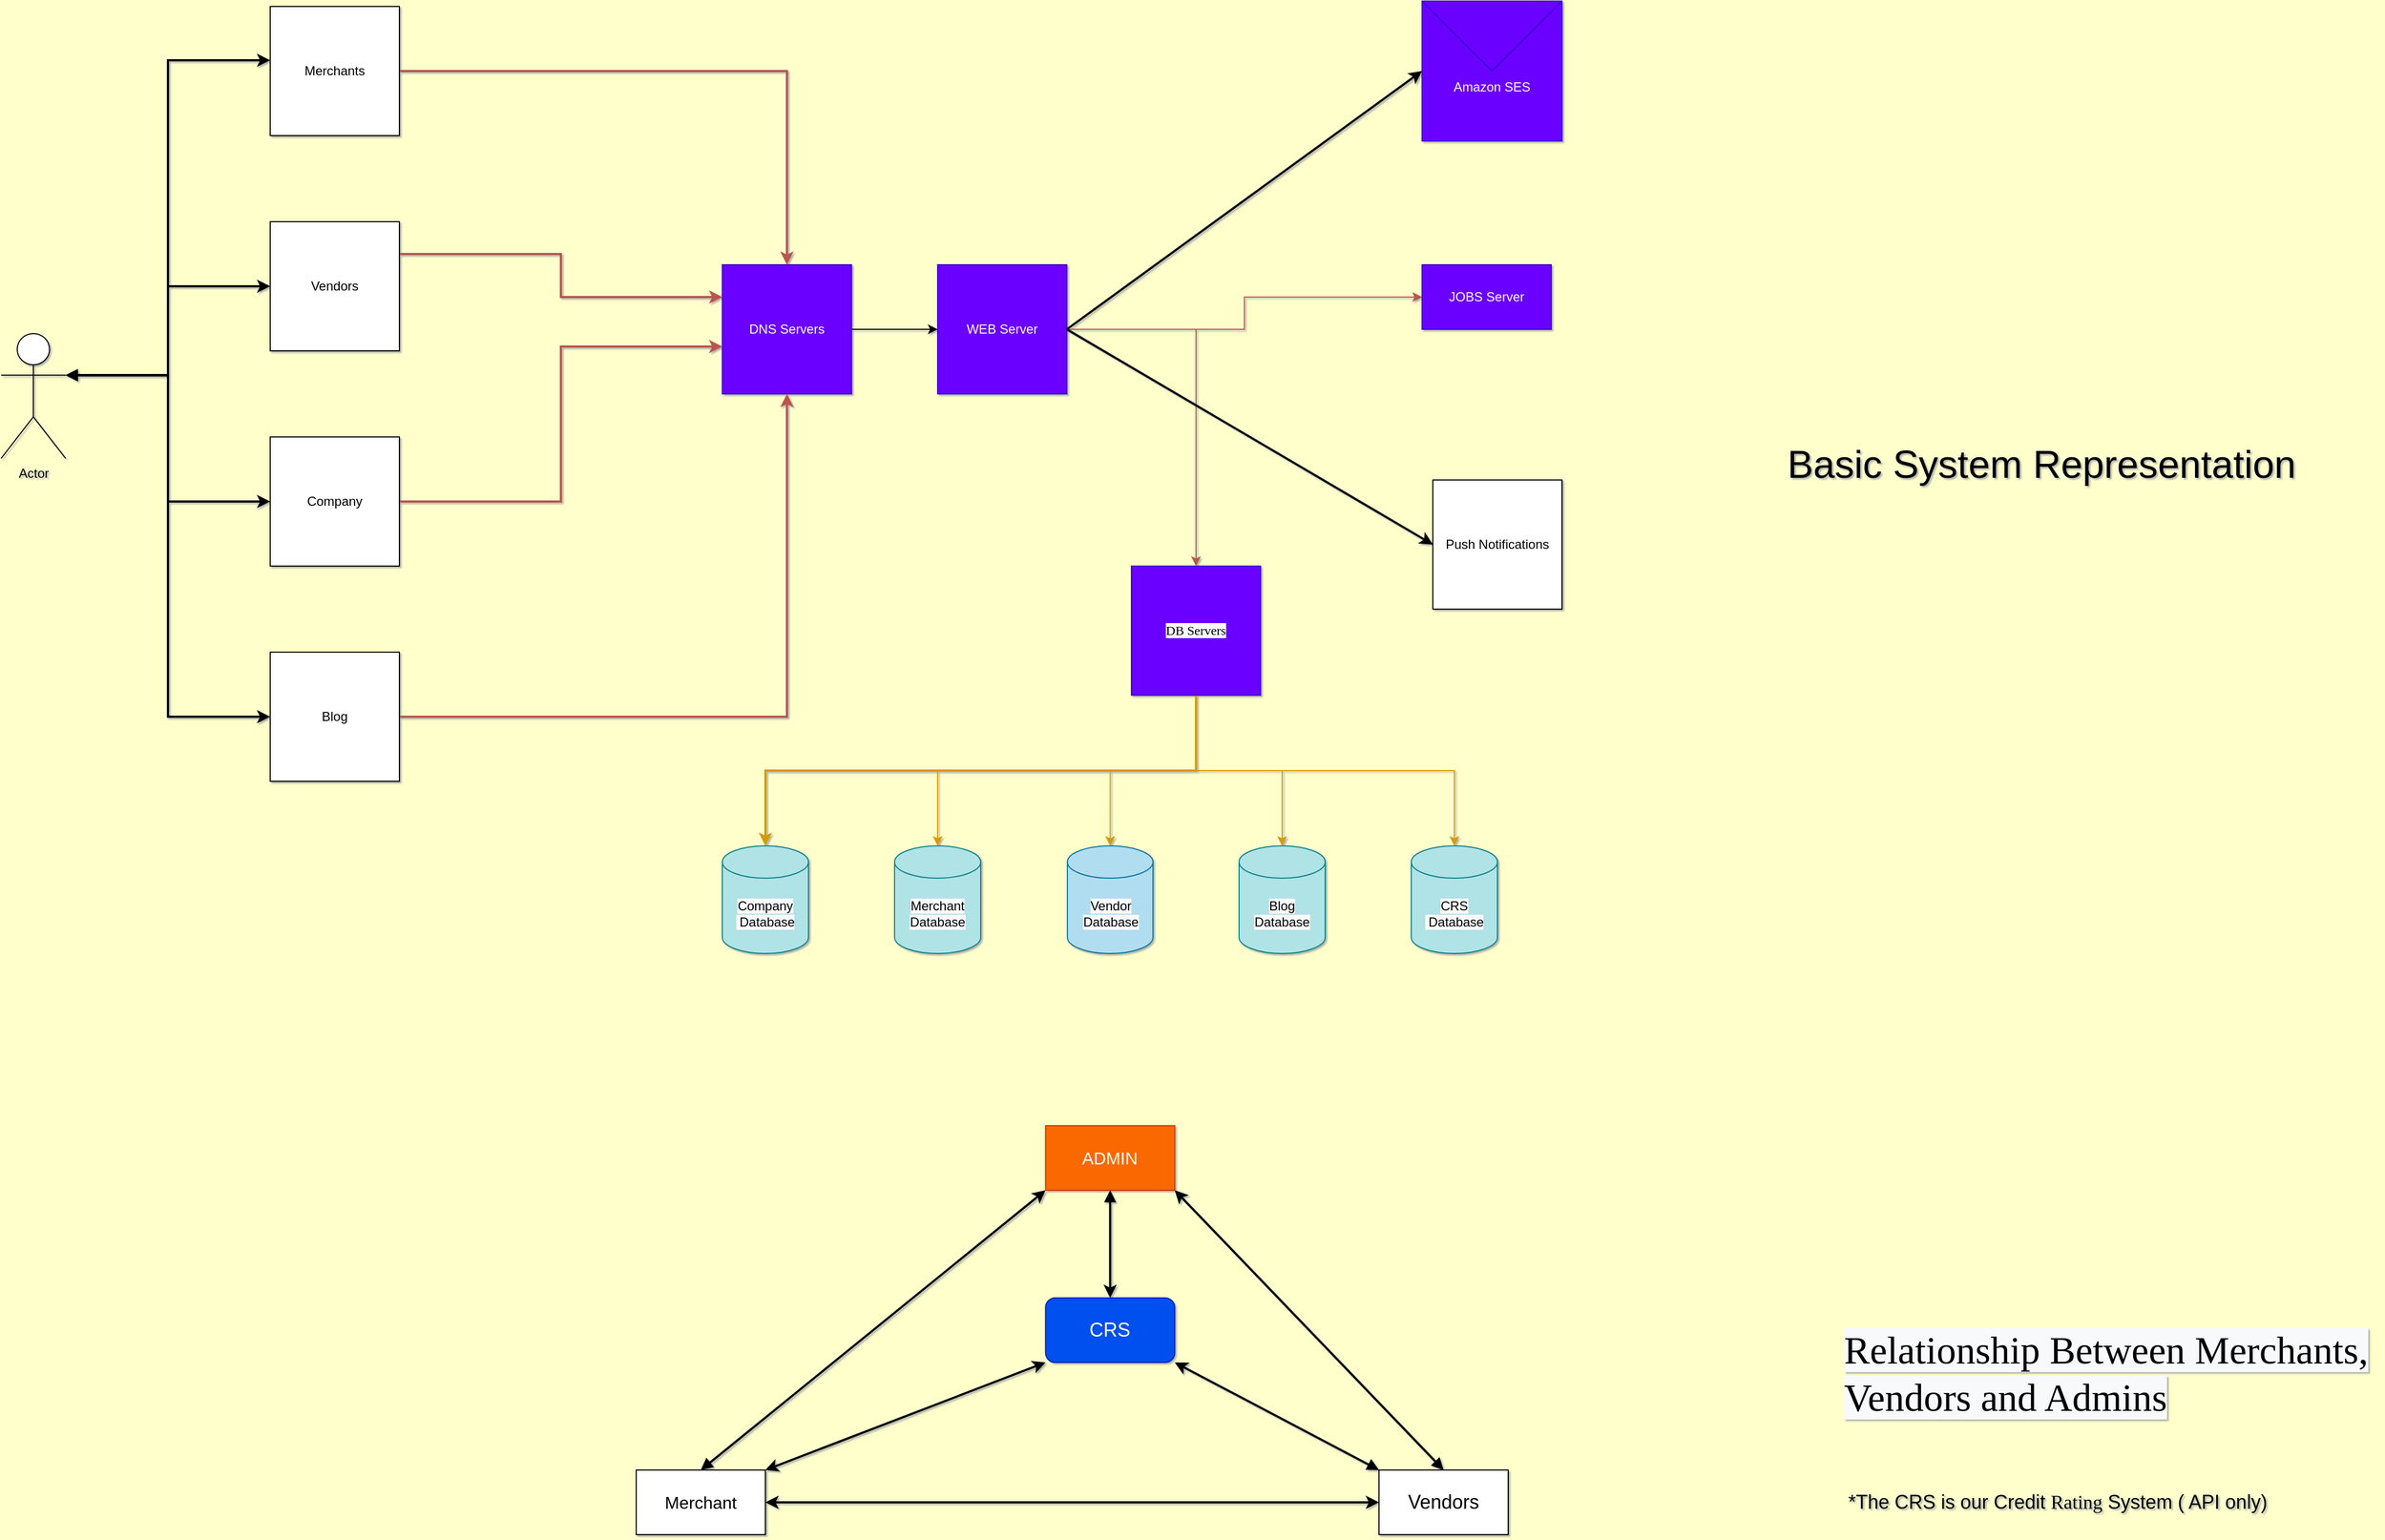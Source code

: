 <mxfile version="13.9.2" type="github" pages="2">
  <diagram id="Dn0wOxLBmENqeKxKqZvE" name="Page-1">
    <mxGraphModel dx="1310" dy="870" grid="1" gridSize="10" guides="1" tooltips="1" connect="1" arrows="1" fold="1" page="1" pageScale="1" pageWidth="1169" pageHeight="827" background="#FFFFCC" math="0" shadow="1">
      <root>
        <mxCell id="0" />
        <mxCell id="1" parent="0" />
        <mxCell id="Uhuhm2NpRg7gFNqSgzds-164" value="" style="edgeStyle=orthogonalEdgeStyle;rounded=0;orthogonalLoop=1;jettySize=auto;html=1;" edge="1" parent="1" source="Uhuhm2NpRg7gFNqSgzds-71" target="Uhuhm2NpRg7gFNqSgzds-163">
          <mxGeometry relative="1" as="geometry" />
        </mxCell>
        <mxCell id="Uhuhm2NpRg7gFNqSgzds-71" value="DNS Servers" style="whiteSpace=wrap;html=1;fillColor=#6a00ff;strokeColor=#3700CC;fontColor=#ffffff;" vertex="1" parent="1">
          <mxGeometry x="700" y="320" width="120" height="120" as="geometry" />
        </mxCell>
        <mxCell id="Uhuhm2NpRg7gFNqSgzds-159" style="edgeStyle=orthogonalEdgeStyle;rounded=0;orthogonalLoop=1;jettySize=auto;html=1;exitX=1;exitY=0.25;exitDx=0;exitDy=0;entryX=0;entryY=0.25;entryDx=0;entryDy=0;gradientColor=#ea6b66;fillColor=#f8cecc;strokeColor=#b85450;strokeWidth=2;" edge="1" parent="1" source="Uhuhm2NpRg7gFNqSgzds-83" target="Uhuhm2NpRg7gFNqSgzds-71">
          <mxGeometry relative="1" as="geometry" />
        </mxCell>
        <mxCell id="Uhuhm2NpRg7gFNqSgzds-83" value="Vendors" style="whiteSpace=wrap;html=1;aspect=fixed;" vertex="1" parent="1">
          <mxGeometry x="280" y="280" width="120" height="120" as="geometry" />
        </mxCell>
        <mxCell id="Uhuhm2NpRg7gFNqSgzds-158" value="" style="edgeStyle=orthogonalEdgeStyle;rounded=0;orthogonalLoop=1;jettySize=auto;html=1;exitX=1;exitY=0.5;exitDx=0;exitDy=0;entryX=0.5;entryY=0;entryDx=0;entryDy=0;gradientColor=#ea6b66;fillColor=#f8cecc;strokeColor=#b85450;strokeWidth=2;" edge="1" parent="1" source="Uhuhm2NpRg7gFNqSgzds-84" target="Uhuhm2NpRg7gFNqSgzds-71">
          <mxGeometry x="-0.185" relative="1" as="geometry">
            <mxPoint as="offset" />
          </mxGeometry>
        </mxCell>
        <mxCell id="Uhuhm2NpRg7gFNqSgzds-84" value="Merchants" style="whiteSpace=wrap;html=1;aspect=fixed;" vertex="1" parent="1">
          <mxGeometry x="280" y="80" width="120" height="120" as="geometry" />
        </mxCell>
        <mxCell id="Uhuhm2NpRg7gFNqSgzds-166" style="edgeStyle=orthogonalEdgeStyle;rounded=0;orthogonalLoop=1;jettySize=auto;html=1;exitX=0.5;exitY=1;exitDx=0;exitDy=0;entryX=0.5;entryY=0;entryDx=0;entryDy=0;entryPerimeter=0;fillColor=#ffe6cc;strokeColor=#d79b00;strokeWidth=2;" edge="1" parent="1" source="Uhuhm2NpRg7gFNqSgzds-130" target="Uhuhm2NpRg7gFNqSgzds-150">
          <mxGeometry relative="1" as="geometry" />
        </mxCell>
        <mxCell id="Uhuhm2NpRg7gFNqSgzds-168" style="edgeStyle=orthogonalEdgeStyle;rounded=0;orthogonalLoop=1;jettySize=auto;html=1;exitX=0.5;exitY=1;exitDx=0;exitDy=0;entryX=0.5;entryY=0;entryDx=0;entryDy=0;entryPerimeter=0;fillColor=#ffe6cc;strokeColor=#d79b00;" edge="1" parent="1" source="Uhuhm2NpRg7gFNqSgzds-130" target="Uhuhm2NpRg7gFNqSgzds-141">
          <mxGeometry relative="1" as="geometry" />
        </mxCell>
        <mxCell id="Uhuhm2NpRg7gFNqSgzds-169" style="edgeStyle=orthogonalEdgeStyle;rounded=0;orthogonalLoop=1;jettySize=auto;html=1;exitX=0.5;exitY=1;exitDx=0;exitDy=0;entryX=0.5;entryY=0;entryDx=0;entryDy=0;entryPerimeter=0;fillColor=#ffe6cc;strokeColor=#d79b00;" edge="1" parent="1" source="Uhuhm2NpRg7gFNqSgzds-130" target="Uhuhm2NpRg7gFNqSgzds-142">
          <mxGeometry relative="1" as="geometry" />
        </mxCell>
        <mxCell id="Uhuhm2NpRg7gFNqSgzds-170" style="edgeStyle=orthogonalEdgeStyle;rounded=0;orthogonalLoop=1;jettySize=auto;html=1;exitX=0.5;exitY=1;exitDx=0;exitDy=0;entryX=0.5;entryY=0;entryDx=0;entryDy=0;entryPerimeter=0;fillColor=#ffe6cc;strokeColor=#d79b00;" edge="1" parent="1" source="Uhuhm2NpRg7gFNqSgzds-130" target="Uhuhm2NpRg7gFNqSgzds-143">
          <mxGeometry relative="1" as="geometry" />
        </mxCell>
        <mxCell id="Uhuhm2NpRg7gFNqSgzds-171" style="edgeStyle=orthogonalEdgeStyle;rounded=0;orthogonalLoop=1;jettySize=auto;html=1;exitX=0.5;exitY=1;exitDx=0;exitDy=0;entryX=0.5;entryY=0;entryDx=0;entryDy=0;entryPerimeter=0;fillColor=#ffe6cc;strokeColor=#d79b00;" edge="1" parent="1" source="Uhuhm2NpRg7gFNqSgzds-130" target="Uhuhm2NpRg7gFNqSgzds-144">
          <mxGeometry relative="1" as="geometry" />
        </mxCell>
        <mxCell id="Uhuhm2NpRg7gFNqSgzds-130" value="&lt;span style=&quot;color: rgb(0 , 0 , 0) ; font-size: 12px ; font-style: normal ; font-weight: 400 ; letter-spacing: normal ; text-align: center ; text-indent: 0px ; text-transform: none ; word-spacing: 0px ; background-color: rgb(248 , 249 , 250) ; display: inline ; float: none&quot;&gt;&lt;font face=&quot;Verdana&quot;&gt;DB Servers&lt;/font&gt;&lt;br&gt;&lt;/span&gt;" style="whiteSpace=wrap;html=1;aspect=fixed;fillColor=#6a00ff;strokeColor=#3700CC;fontColor=#ffffff;" vertex="1" parent="1">
          <mxGeometry x="1080" y="600" width="120" height="120" as="geometry" />
        </mxCell>
        <mxCell id="Uhuhm2NpRg7gFNqSgzds-141" value="&lt;meta charset=&quot;utf-8&quot;&gt;&lt;span style=&quot;color: rgb(0, 0, 0); font-family: helvetica; font-size: 12px; font-style: normal; font-weight: 400; letter-spacing: normal; text-align: center; text-indent: 0px; text-transform: none; word-spacing: 0px; background-color: rgb(248, 249, 250); display: inline; float: none;&quot;&gt;Merchant Database&lt;/span&gt;" style="shape=cylinder3;whiteSpace=wrap;html=1;boundedLbl=1;backgroundOutline=1;size=15;fillColor=#b0e3e6;strokeColor=#0e8088;" vertex="1" parent="1">
          <mxGeometry x="860" y="860" width="80" height="100" as="geometry" />
        </mxCell>
        <mxCell id="Uhuhm2NpRg7gFNqSgzds-142" value="&lt;span style=&quot;color: rgb(0 , 0 , 0) ; font-family: &amp;#34;helvetica&amp;#34; ; font-size: 12px ; font-style: normal ; font-weight: 400 ; letter-spacing: normal ; text-align: center ; text-indent: 0px ; text-transform: none ; word-spacing: 0px ; background-color: rgb(248 , 249 , 250) ; display: inline ; float: none&quot;&gt;Vendor Database&lt;/span&gt;" style="shape=cylinder3;whiteSpace=wrap;html=1;boundedLbl=1;backgroundOutline=1;size=15;fillColor=#b1ddf0;strokeColor=#10739e;" vertex="1" parent="1">
          <mxGeometry x="1020.5" y="860" width="79.5" height="100" as="geometry" />
        </mxCell>
        <mxCell id="Uhuhm2NpRg7gFNqSgzds-143" value="&lt;span style=&quot;color: rgb(0 , 0 , 0) ; font-family: &amp;#34;helvetica&amp;#34; ; font-size: 12px ; font-style: normal ; font-weight: 400 ; letter-spacing: normal ; text-align: center ; text-indent: 0px ; text-transform: none ; word-spacing: 0px ; background-color: rgb(248 , 249 , 250) ; display: inline ; float: none&quot;&gt;Blog Database&lt;/span&gt;" style="shape=cylinder3;whiteSpace=wrap;html=1;boundedLbl=1;backgroundOutline=1;size=15;fillColor=#b0e3e6;strokeColor=#0e8088;" vertex="1" parent="1">
          <mxGeometry x="1180" y="860" width="80" height="100" as="geometry" />
        </mxCell>
        <mxCell id="Uhuhm2NpRg7gFNqSgzds-144" value="&lt;span style=&quot;color: rgb(0 , 0 , 0) ; font-family: &amp;#34;helvetica&amp;#34; ; font-size: 12px ; font-style: normal ; font-weight: 400 ; letter-spacing: normal ; text-align: center ; text-indent: 0px ; text-transform: none ; word-spacing: 0px ; background-color: rgb(248 , 249 , 250) ; display: inline ; float: none&quot;&gt;CRS&lt;br&gt;&amp;nbsp;Database&lt;/span&gt;" style="shape=cylinder3;whiteSpace=wrap;html=1;boundedLbl=1;backgroundOutline=1;size=15;fillColor=#b0e3e6;strokeColor=#0e8088;" vertex="1" parent="1">
          <mxGeometry x="1340" y="860" width="80" height="100" as="geometry" />
        </mxCell>
        <mxCell id="Uhuhm2NpRg7gFNqSgzds-150" value="&lt;span style=&quot;color: rgb(0 , 0 , 0) ; font-family: &amp;#34;helvetica&amp;#34; ; font-size: 12px ; font-style: normal ; font-weight: 400 ; letter-spacing: normal ; text-align: center ; text-indent: 0px ; text-transform: none ; word-spacing: 0px ; background-color: rgb(248 , 249 , 250) ; display: inline ; float: none&quot;&gt;Company&lt;br&gt;&amp;nbsp;Database&lt;/span&gt;" style="shape=cylinder3;whiteSpace=wrap;html=1;boundedLbl=1;backgroundOutline=1;size=15;fillColor=#b0e3e6;strokeColor=#0e8088;" vertex="1" parent="1">
          <mxGeometry x="700" y="860" width="80" height="100" as="geometry" />
        </mxCell>
        <mxCell id="Uhuhm2NpRg7gFNqSgzds-160" style="edgeStyle=orthogonalEdgeStyle;rounded=0;orthogonalLoop=1;jettySize=auto;html=1;exitX=1;exitY=0.5;exitDx=0;exitDy=0;entryX=0;entryY=0.633;entryDx=0;entryDy=0;entryPerimeter=0;gradientColor=#ea6b66;fillColor=#f8cecc;strokeColor=#b85450;strokeWidth=2;" edge="1" parent="1" source="Uhuhm2NpRg7gFNqSgzds-151" target="Uhuhm2NpRg7gFNqSgzds-71">
          <mxGeometry relative="1" as="geometry" />
        </mxCell>
        <mxCell id="Uhuhm2NpRg7gFNqSgzds-151" value="Company" style="whiteSpace=wrap;html=1;aspect=fixed;" vertex="1" parent="1">
          <mxGeometry x="280" y="480" width="120" height="120" as="geometry" />
        </mxCell>
        <mxCell id="Uhuhm2NpRg7gFNqSgzds-161" style="edgeStyle=orthogonalEdgeStyle;rounded=0;orthogonalLoop=1;jettySize=auto;html=1;exitX=1;exitY=0.5;exitDx=0;exitDy=0;entryX=0.5;entryY=1;entryDx=0;entryDy=0;fillColor=#f8cecc;gradientColor=#ea6b66;strokeColor=#b85450;strokeWidth=2;" edge="1" parent="1" source="Uhuhm2NpRg7gFNqSgzds-152" target="Uhuhm2NpRg7gFNqSgzds-71">
          <mxGeometry relative="1" as="geometry" />
        </mxCell>
        <mxCell id="Uhuhm2NpRg7gFNqSgzds-152" value="Blog" style="whiteSpace=wrap;html=1;aspect=fixed;" vertex="1" parent="1">
          <mxGeometry x="280" y="680" width="120" height="120" as="geometry" />
        </mxCell>
        <mxCell id="Uhuhm2NpRg7gFNqSgzds-165" style="edgeStyle=orthogonalEdgeStyle;rounded=0;orthogonalLoop=1;jettySize=auto;html=1;exitX=1;exitY=0.5;exitDx=0;exitDy=0;entryX=0.5;entryY=0;entryDx=0;entryDy=0;fillColor=#f8cecc;strokeColor=#b85450;" edge="1" parent="1" source="Uhuhm2NpRg7gFNqSgzds-163" target="Uhuhm2NpRg7gFNqSgzds-130">
          <mxGeometry relative="1" as="geometry" />
        </mxCell>
        <mxCell id="qlD0LoYhwNg6V2h-bIXt-2" style="edgeStyle=orthogonalEdgeStyle;rounded=0;orthogonalLoop=1;jettySize=auto;html=1;exitX=1;exitY=0.5;exitDx=0;exitDy=0;entryX=0;entryY=0.5;entryDx=0;entryDy=0;fillColor=#f8cecc;strokeColor=#b85450;" edge="1" parent="1" source="Uhuhm2NpRg7gFNqSgzds-163" target="qlD0LoYhwNg6V2h-bIXt-1">
          <mxGeometry relative="1" as="geometry" />
        </mxCell>
        <mxCell id="qlD0LoYhwNg6V2h-bIXt-40" style="rounded=0;orthogonalLoop=1;jettySize=auto;html=1;exitX=1;exitY=0.5;exitDx=0;exitDy=0;startArrow=block;startFill=1;strokeWidth=2;" edge="1" parent="1" source="Uhuhm2NpRg7gFNqSgzds-163">
          <mxGeometry relative="1" as="geometry">
            <mxPoint x="1020" y="380" as="targetPoint" />
          </mxGeometry>
        </mxCell>
        <mxCell id="Uhuhm2NpRg7gFNqSgzds-163" value="WEB Server" style="whiteSpace=wrap;html=1;fillColor=#6a00ff;strokeColor=#3700CC;fontColor=#ffffff;" vertex="1" parent="1">
          <mxGeometry x="900" y="320" width="120" height="120" as="geometry" />
        </mxCell>
        <mxCell id="Uhuhm2NpRg7gFNqSgzds-175" value="&lt;font style=&quot;font-size: 36px&quot;&gt;Basic System Representation&lt;/font&gt;" style="text;html=1;align=center;verticalAlign=middle;resizable=0;points=[];autosize=1;" vertex="1" parent="1">
          <mxGeometry x="1680" y="490" width="490" height="30" as="geometry" />
        </mxCell>
        <mxCell id="qlD0LoYhwNg6V2h-bIXt-1" value="JOBS Server" style="rounded=0;whiteSpace=wrap;html=1;fillColor=#6a00ff;strokeColor=#3700CC;fontColor=#ffffff;" vertex="1" parent="1">
          <mxGeometry x="1350" y="320" width="120" height="60" as="geometry" />
        </mxCell>
        <mxCell id="qlD0LoYhwNg6V2h-bIXt-21" value="&lt;font style=&quot;font-size: 18px&quot;&gt;CRS&lt;/font&gt;" style="rounded=1;whiteSpace=wrap;html=1;fillColor=#0050ef;strokeColor=#001DBC;fontColor=#ffffff;" vertex="1" parent="1">
          <mxGeometry x="1000.25" y="1280" width="120" height="60" as="geometry" />
        </mxCell>
        <mxCell id="qlD0LoYhwNg6V2h-bIXt-30" style="edgeStyle=none;rounded=0;orthogonalLoop=1;jettySize=auto;html=1;exitX=0.5;exitY=0;exitDx=0;exitDy=0;entryX=0;entryY=1;entryDx=0;entryDy=0;startArrow=block;startFill=1;strokeWidth=2;" edge="1" parent="1" source="qlD0LoYhwNg6V2h-bIXt-23" target="qlD0LoYhwNg6V2h-bIXt-28">
          <mxGeometry relative="1" as="geometry" />
        </mxCell>
        <mxCell id="qlD0LoYhwNg6V2h-bIXt-23" value="&lt;font size=&quot;3&quot;&gt;Merchant&lt;br&gt;&lt;/font&gt;" style="rounded=0;whiteSpace=wrap;html=1;" vertex="1" parent="1">
          <mxGeometry x="620" y="1440" width="120" height="60" as="geometry" />
        </mxCell>
        <mxCell id="qlD0LoYhwNg6V2h-bIXt-31" style="edgeStyle=none;rounded=0;orthogonalLoop=1;jettySize=auto;html=1;exitX=0.5;exitY=0;exitDx=0;exitDy=0;entryX=1;entryY=1;entryDx=0;entryDy=0;startArrow=block;startFill=1;strokeWidth=2;" edge="1" parent="1" source="qlD0LoYhwNg6V2h-bIXt-24" target="qlD0LoYhwNg6V2h-bIXt-28">
          <mxGeometry relative="1" as="geometry" />
        </mxCell>
        <mxCell id="qlD0LoYhwNg6V2h-bIXt-24" value="&lt;font style=&quot;font-size: 18px&quot;&gt;Vendors&lt;/font&gt;" style="rounded=0;whiteSpace=wrap;html=1;" vertex="1" parent="1">
          <mxGeometry x="1310" y="1440" width="120" height="60" as="geometry" />
        </mxCell>
        <mxCell id="qlD0LoYhwNg6V2h-bIXt-25" value="" style="endArrow=classic;startArrow=classic;html=1;strokeWidth=2;entryX=0;entryY=1;entryDx=0;entryDy=0;exitX=1;exitY=0;exitDx=0;exitDy=0;" edge="1" parent="1" source="qlD0LoYhwNg6V2h-bIXt-23" target="qlD0LoYhwNg6V2h-bIXt-21">
          <mxGeometry width="50" height="50" relative="1" as="geometry">
            <mxPoint x="860" y="1340" as="sourcePoint" />
            <mxPoint x="930" y="1280" as="targetPoint" />
          </mxGeometry>
        </mxCell>
        <mxCell id="qlD0LoYhwNg6V2h-bIXt-26" value="" style="endArrow=classic;html=1;strokeWidth=2;elbow=vertical;entryX=1;entryY=1;entryDx=0;entryDy=0;startArrow=block;startFill=1;exitX=0;exitY=0;exitDx=0;exitDy=0;" edge="1" parent="1" source="qlD0LoYhwNg6V2h-bIXt-24" target="qlD0LoYhwNg6V2h-bIXt-21">
          <mxGeometry width="50" height="50" relative="1" as="geometry">
            <mxPoint x="1360" y="1340" as="sourcePoint" />
            <mxPoint x="1130" y="1280" as="targetPoint" />
            <Array as="points" />
          </mxGeometry>
        </mxCell>
        <mxCell id="qlD0LoYhwNg6V2h-bIXt-27" value="" style="endArrow=classic;startArrow=classic;html=1;strokeWidth=2;entryX=0;entryY=0.5;entryDx=0;entryDy=0;exitX=1;exitY=0.5;exitDx=0;exitDy=0;" edge="1" parent="1" source="qlD0LoYhwNg6V2h-bIXt-23" target="qlD0LoYhwNg6V2h-bIXt-24">
          <mxGeometry width="50" height="50" relative="1" as="geometry">
            <mxPoint x="1080" y="1330" as="sourcePoint" />
            <mxPoint x="1130" y="1280" as="targetPoint" />
          </mxGeometry>
        </mxCell>
        <mxCell id="qlD0LoYhwNg6V2h-bIXt-29" style="edgeStyle=none;rounded=0;orthogonalLoop=1;jettySize=auto;html=1;exitX=0.5;exitY=1;exitDx=0;exitDy=0;entryX=0.5;entryY=0;entryDx=0;entryDy=0;startArrow=block;startFill=1;strokeWidth=2;" edge="1" parent="1" source="qlD0LoYhwNg6V2h-bIXt-28" target="qlD0LoYhwNg6V2h-bIXt-21">
          <mxGeometry relative="1" as="geometry" />
        </mxCell>
        <mxCell id="qlD0LoYhwNg6V2h-bIXt-28" value="&lt;font size=&quot;3&quot;&gt;ADMIN&lt;/font&gt;" style="rounded=0;whiteSpace=wrap;html=1;fillColor=#fa6800;strokeColor=#C73500;fontColor=#ffffff;" vertex="1" parent="1">
          <mxGeometry x="1000.25" y="1120" width="120" height="60" as="geometry" />
        </mxCell>
        <mxCell id="qlD0LoYhwNg6V2h-bIXt-32" value="&lt;span style=&quot;color: rgb(0 , 0 , 0) ; font-size: 36px ; font-style: normal ; font-weight: 400 ; letter-spacing: normal ; text-align: center ; text-indent: 0px ; text-transform: none ; word-spacing: 0px ; background-color: rgb(248 , 249 , 250) ; display: inline ; float: none&quot;&gt;&lt;font face=&quot;Verdana&quot;&gt;Relationship Between Merchants, Vendors and Admins&lt;/font&gt;&lt;/span&gt;" style="text;whiteSpace=wrap;html=1;" vertex="1" parent="1">
          <mxGeometry x="1740" y="1300" width="500" height="40" as="geometry" />
        </mxCell>
        <mxCell id="qlD0LoYhwNg6V2h-bIXt-33" value="&lt;font style=&quot;font-size: 18px&quot;&gt;*The CRS is our Credit &lt;font face=&quot;Times New Roman&quot;&gt;Rating&lt;/font&gt; System ( API only)&lt;/font&gt;" style="text;html=1;align=center;verticalAlign=middle;resizable=0;points=[];autosize=1;" vertex="1" parent="1">
          <mxGeometry x="1740" y="1460" width="400" height="20" as="geometry" />
        </mxCell>
        <mxCell id="qlD0LoYhwNg6V2h-bIXt-34" value="&lt;br&gt;&lt;br&gt;Amazon SES" style="shape=message;html=1;whiteSpace=wrap;html=1;outlineConnect=0;fillColor=#6a00ff;strokeColor=#3700CC;fontColor=#ffffff;" vertex="1" parent="1">
          <mxGeometry x="1350" y="75" width="130" height="130" as="geometry" />
        </mxCell>
        <mxCell id="qlD0LoYhwNg6V2h-bIXt-36" value="" style="endArrow=classic;html=1;strokeWidth=2;entryX=0;entryY=0.5;entryDx=0;entryDy=0;" edge="1" parent="1" target="qlD0LoYhwNg6V2h-bIXt-34">
          <mxGeometry width="50" height="50" relative="1" as="geometry">
            <mxPoint x="1020" y="380" as="sourcePoint" />
            <mxPoint x="1280" y="180" as="targetPoint" />
          </mxGeometry>
        </mxCell>
        <mxCell id="qlD0LoYhwNg6V2h-bIXt-38" value="Push Notifications" style="whiteSpace=wrap;html=1;aspect=fixed;" vertex="1" parent="1">
          <mxGeometry x="1360" y="520" width="120" height="120" as="geometry" />
        </mxCell>
        <mxCell id="qlD0LoYhwNg6V2h-bIXt-44" style="edgeStyle=orthogonalEdgeStyle;rounded=0;orthogonalLoop=1;jettySize=auto;html=1;exitX=1;exitY=0.333;exitDx=0;exitDy=0;exitPerimeter=0;entryX=0;entryY=0.5;entryDx=0;entryDy=0;startArrow=block;startFill=1;strokeWidth=2;" edge="1" parent="1" source="qlD0LoYhwNg6V2h-bIXt-43" target="Uhuhm2NpRg7gFNqSgzds-83">
          <mxGeometry relative="1" as="geometry" />
        </mxCell>
        <mxCell id="qlD0LoYhwNg6V2h-bIXt-46" style="edgeStyle=orthogonalEdgeStyle;rounded=0;orthogonalLoop=1;jettySize=auto;html=1;exitX=1;exitY=0.333;exitDx=0;exitDy=0;exitPerimeter=0;entryX=0;entryY=0.417;entryDx=0;entryDy=0;entryPerimeter=0;startArrow=block;startFill=1;strokeWidth=2;" edge="1" parent="1" source="qlD0LoYhwNg6V2h-bIXt-43" target="Uhuhm2NpRg7gFNqSgzds-84">
          <mxGeometry relative="1" as="geometry" />
        </mxCell>
        <mxCell id="qlD0LoYhwNg6V2h-bIXt-47" style="edgeStyle=orthogonalEdgeStyle;rounded=0;orthogonalLoop=1;jettySize=auto;html=1;exitX=1;exitY=0.333;exitDx=0;exitDy=0;exitPerimeter=0;entryX=0;entryY=0.5;entryDx=0;entryDy=0;startArrow=block;startFill=1;strokeWidth=2;" edge="1" parent="1" source="qlD0LoYhwNg6V2h-bIXt-43" target="Uhuhm2NpRg7gFNqSgzds-151">
          <mxGeometry relative="1" as="geometry" />
        </mxCell>
        <mxCell id="qlD0LoYhwNg6V2h-bIXt-48" style="edgeStyle=orthogonalEdgeStyle;rounded=0;orthogonalLoop=1;jettySize=auto;html=1;exitX=1;exitY=0.333;exitDx=0;exitDy=0;exitPerimeter=0;entryX=0;entryY=0.5;entryDx=0;entryDy=0;startArrow=block;startFill=1;strokeWidth=2;" edge="1" parent="1" source="qlD0LoYhwNg6V2h-bIXt-43" target="Uhuhm2NpRg7gFNqSgzds-152">
          <mxGeometry relative="1" as="geometry" />
        </mxCell>
        <mxCell id="qlD0LoYhwNg6V2h-bIXt-43" value="Actor" style="shape=umlActor;verticalLabelPosition=bottom;verticalAlign=top;html=1;outlineConnect=0;" vertex="1" parent="1">
          <mxGeometry x="30" y="384" width="60" height="116" as="geometry" />
        </mxCell>
        <mxCell id="qlD0LoYhwNg6V2h-bIXt-54" value="" style="endArrow=classic;html=1;strokeWidth=2;entryX=0;entryY=0.5;entryDx=0;entryDy=0;exitX=1;exitY=0.5;exitDx=0;exitDy=0;" edge="1" parent="1" source="Uhuhm2NpRg7gFNqSgzds-163" target="qlD0LoYhwNg6V2h-bIXt-38">
          <mxGeometry width="50" height="50" relative="1" as="geometry">
            <mxPoint x="1020" y="390" as="sourcePoint" />
            <mxPoint x="1270" y="510" as="targetPoint" />
          </mxGeometry>
        </mxCell>
      </root>
    </mxGraphModel>
  </diagram>
  <diagram id="XD0UIaueXzwqhAM5ofgD" name="Page-2">
    <mxGraphModel dx="925" dy="614" grid="1" gridSize="10" guides="1" tooltips="1" connect="1" arrows="1" fold="1" page="1" pageScale="1" pageWidth="1169" pageHeight="827" math="0" shadow="0">
      <root>
        <mxCell id="dpyhrSOATNY6qTz5Oqm7-0" />
        <mxCell id="dpyhrSOATNY6qTz5Oqm7-1" parent="dpyhrSOATNY6qTz5Oqm7-0" />
        <mxCell id="dpyhrSOATNY6qTz5Oqm7-2" value="&lt;font style=&quot;font-size: 36px&quot;&gt;Relationships Between Sub-systems&lt;/font&gt;" style="text;html=1;align=center;verticalAlign=middle;resizable=0;points=[];autosize=1;" vertex="1" parent="dpyhrSOATNY6qTz5Oqm7-1">
          <mxGeometry x="80" y="755" width="600" height="30" as="geometry" />
        </mxCell>
        <mxCell id="dpyhrSOATNY6qTz5Oqm7-16" value="Merchant" style="whiteSpace=wrap;html=1;" vertex="1" parent="dpyhrSOATNY6qTz5Oqm7-1">
          <mxGeometry x="220" y="285" width="100" height="40" as="geometry" />
        </mxCell>
        <mxCell id="dpyhrSOATNY6qTz5Oqm7-17" value="CRS" style="whiteSpace=wrap;html=1;" vertex="1" parent="dpyhrSOATNY6qTz5Oqm7-1">
          <mxGeometry x="460" y="120" width="100" height="40" as="geometry" />
        </mxCell>
        <mxCell id="dpyhrSOATNY6qTz5Oqm7-18" value="" style="html=1;curved=1;noEdgeStyle=1;orthogonal=1;" edge="1" parent="dpyhrSOATNY6qTz5Oqm7-1" source="dpyhrSOATNY6qTz5Oqm7-16" target="dpyhrSOATNY6qTz5Oqm7-17">
          <mxGeometry relative="1" as="geometry">
            <Array as="points">
              <mxPoint x="332" y="297.5" />
              <mxPoint x="358" y="270" />
            </Array>
          </mxGeometry>
        </mxCell>
        <mxCell id="dpyhrSOATNY6qTz5Oqm7-19" value="CRS" style="whiteSpace=wrap;html=1;" vertex="1" parent="dpyhrSOATNY6qTz5Oqm7-1">
          <mxGeometry x="370" y="320" width="100" height="40" as="geometry" />
        </mxCell>
        <mxCell id="dpyhrSOATNY6qTz5Oqm7-21" value="Vendor" style="whiteSpace=wrap;html=1;" vertex="1" parent="dpyhrSOATNY6qTz5Oqm7-1">
          <mxGeometry x="710" y="190" width="100" height="40" as="geometry" />
        </mxCell>
        <mxCell id="dpyhrSOATNY6qTz5Oqm7-22" value="" style="html=1;curved=1;noEdgeStyle=1;orthogonal=1;" edge="1" parent="dpyhrSOATNY6qTz5Oqm7-1" source="dpyhrSOATNY6qTz5Oqm7-17" target="dpyhrSOATNY6qTz5Oqm7-21">
          <mxGeometry relative="1" as="geometry">
            <Array as="points">
              <mxPoint x="482" y="270" />
              <mxPoint x="540" y="190" />
              <mxPoint x="508" y="297.5" />
            </Array>
          </mxGeometry>
        </mxCell>
        <mxCell id="dpyhrSOATNY6qTz5Oqm7-23" value="" style="html=1;curved=1;noEdgeStyle=1;orthogonal=1;" edge="1" parent="dpyhrSOATNY6qTz5Oqm7-1" source="dpyhrSOATNY6qTz5Oqm7-19" target="dpyhrSOATNY6qTz5Oqm7-21">
          <mxGeometry relative="1" as="geometry">
            <Array as="points">
              <mxPoint x="482" y="340" />
              <mxPoint x="508" y="312.5" />
            </Array>
          </mxGeometry>
        </mxCell>
        <mxCell id="dpyhrSOATNY6qTz5Oqm7-24" value="" style="html=1;curved=1;noEdgeStyle=1;orthogonal=1;" edge="1" parent="dpyhrSOATNY6qTz5Oqm7-1">
          <mxGeometry relative="1" as="geometry">
            <Array as="points">
              <mxPoint x="342" y="307.5" />
              <mxPoint x="368" y="280" />
            </Array>
            <mxPoint x="330" y="307.5" as="sourcePoint" />
            <mxPoint x="380" y="280" as="targetPoint" />
          </mxGeometry>
        </mxCell>
      </root>
    </mxGraphModel>
  </diagram>
</mxfile>
